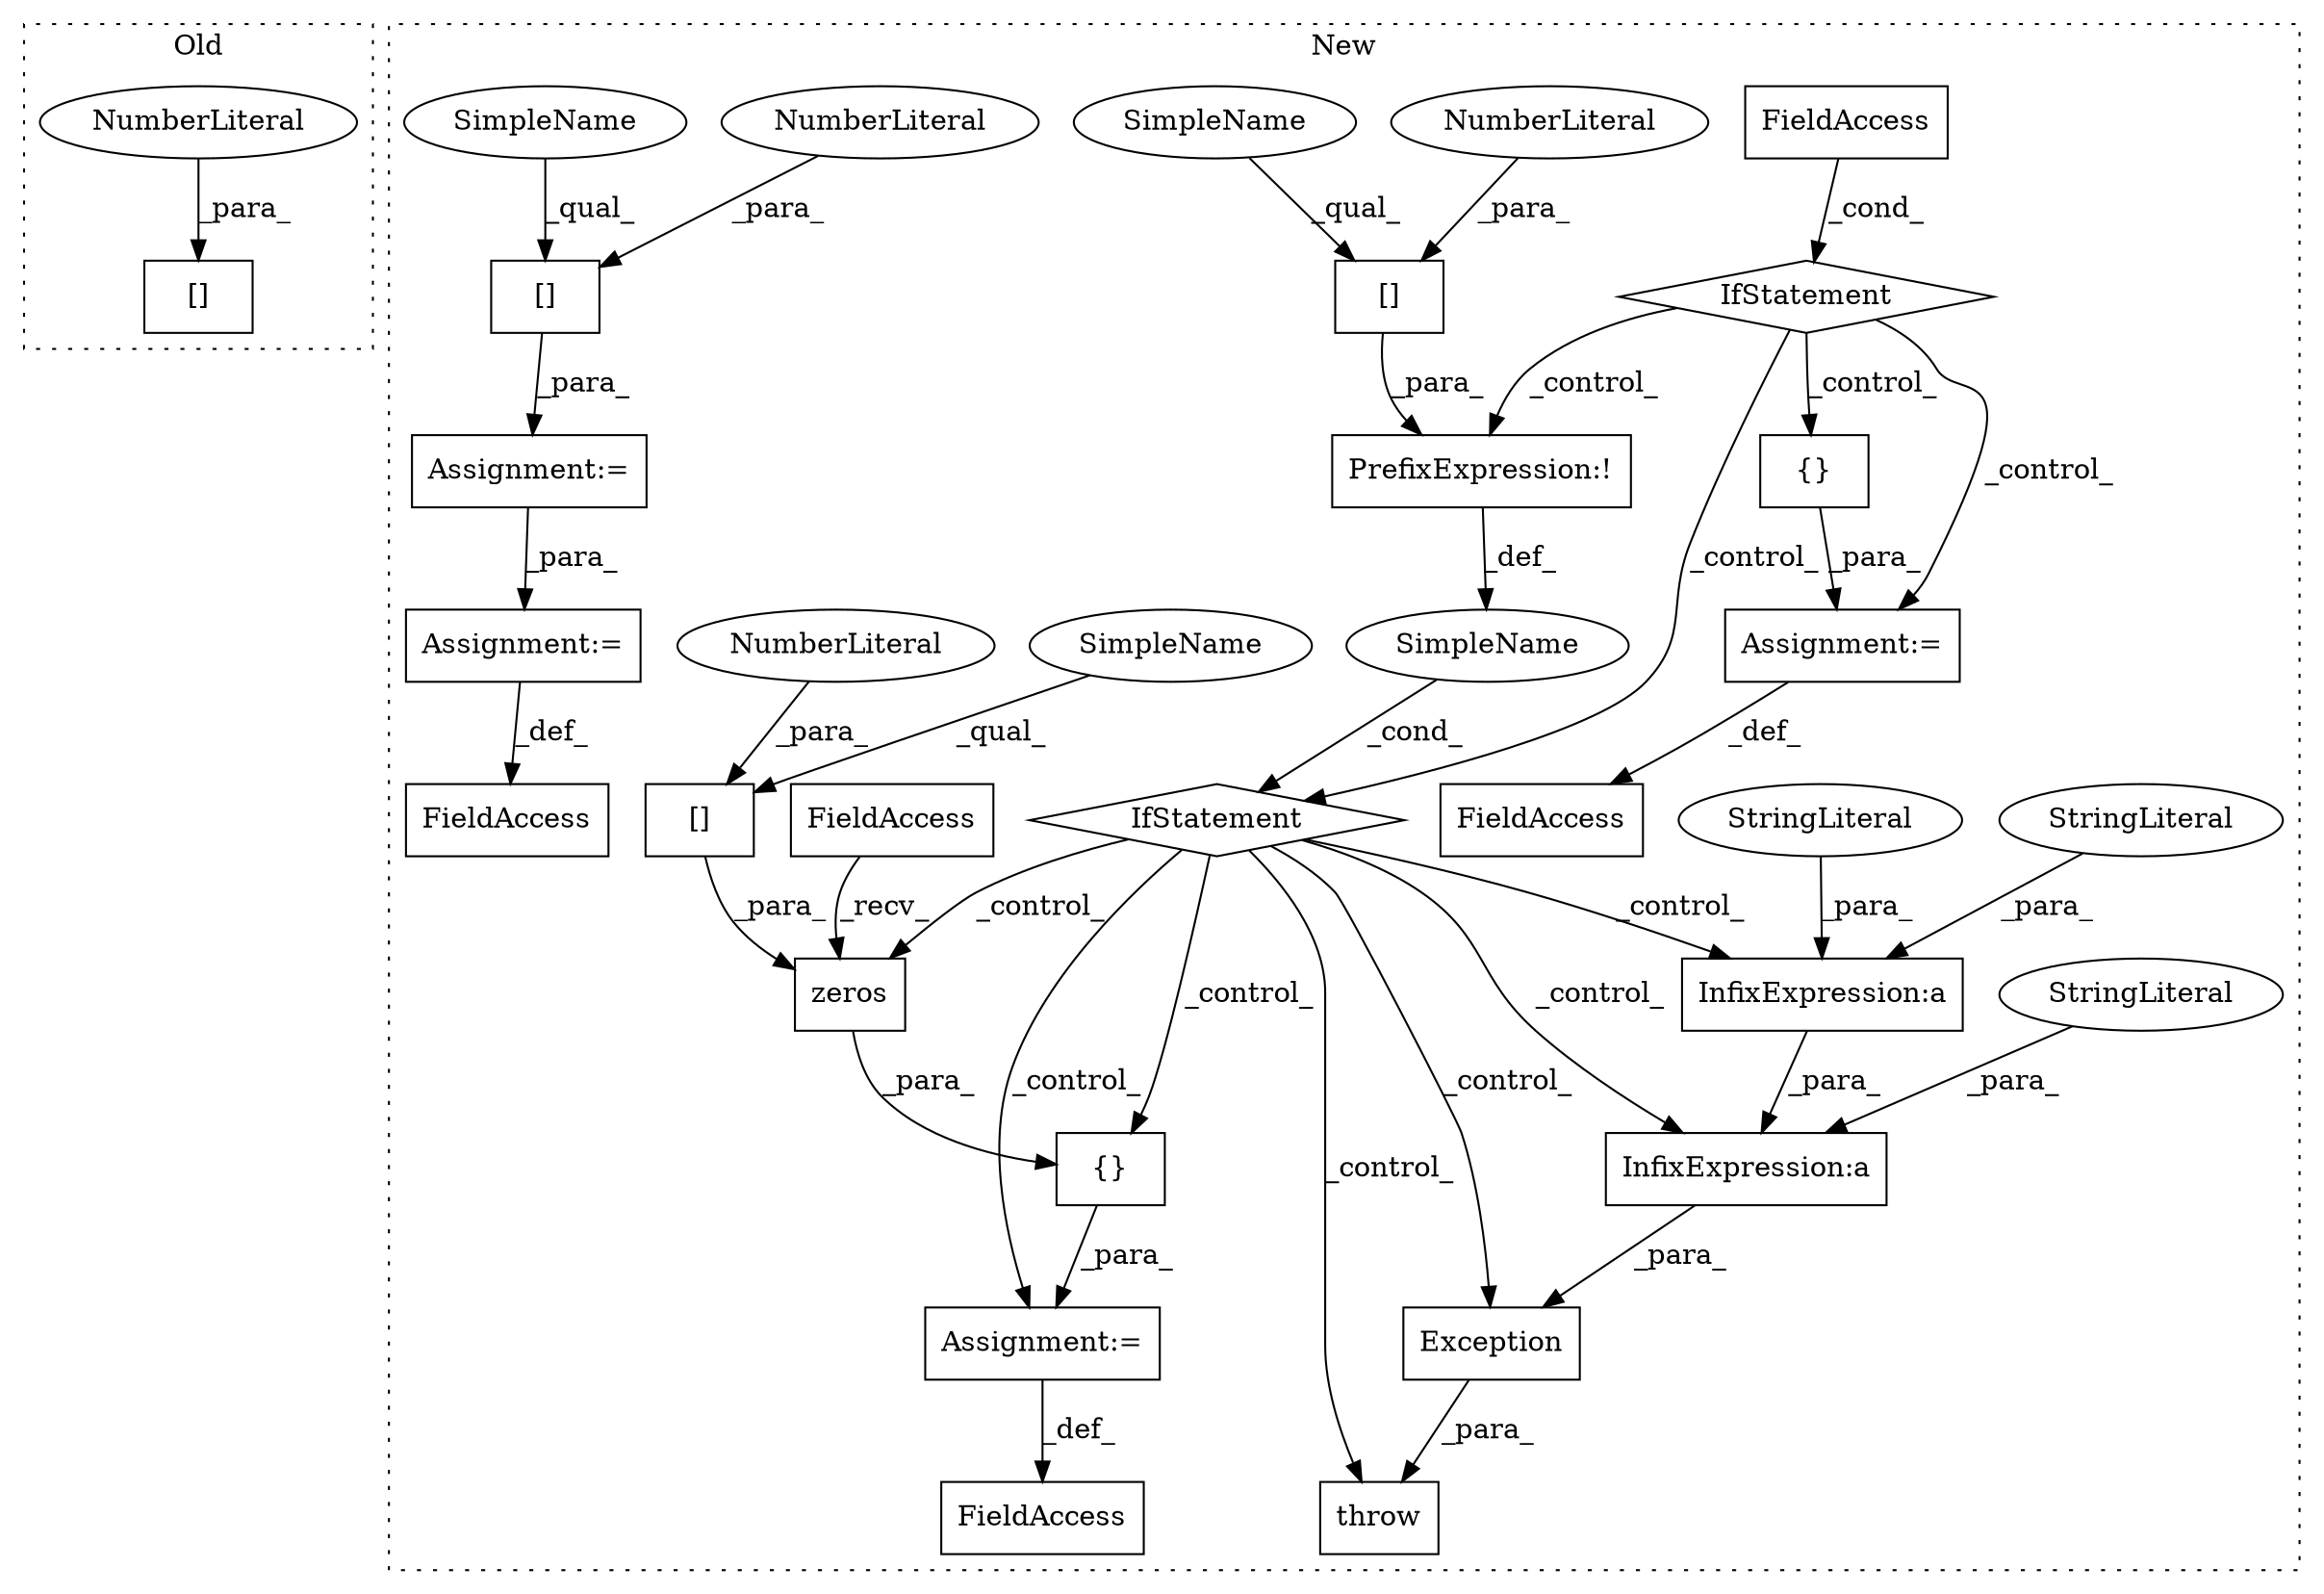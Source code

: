 digraph G {
subgraph cluster0 {
1 [label="[]" a="2" s="13081,13099" l="17,1" shape="box"];
12 [label="NumberLiteral" a="34" s="13098" l="1" shape="ellipse"];
label = "Old";
style="dotted";
}
subgraph cluster1 {
2 [label="Exception" a="32" s="8874,8983" l="10,1" shape="box"];
3 [label="throw" a="53" s="8868" l="6" shape="box"];
4 [label="SimpleName" a="42" s="" l="" shape="ellipse"];
5 [label="IfStatement" a="25" s="8837,8856" l="4,2" shape="diamond"];
6 [label="InfixExpression:a" a="27" s="8955" l="3" shape="box"];
7 [label="StringLiteral" a="45" s="8958" l="25" shape="ellipse"];
8 [label="Assignment:=" a="7" s="9011" l="1" shape="box"];
9 [label="InfixExpression:a" a="27" s="8920" l="3" shape="box"];
10 [label="PrefixExpression:!" a="38" s="8841" l="1" shape="box"];
11 [label="{}" a="4" s="9029,9121" l="1,1" shape="box"];
13 [label="[]" a="2" s="8842,8855" l="12,1" shape="box"];
14 [label="NumberLiteral" a="34" s="8854" l="1" shape="ellipse"];
15 [label="FieldAccess" a="22" s="9000" l="11" shape="box"];
16 [label="[]" a="2" s="9044,9057" l="12,1" shape="box"];
17 [label="NumberLiteral" a="34" s="9056" l="1" shape="ellipse"];
18 [label="[]" a="2" s="8711,8724" l="12,1" shape="box"];
19 [label="NumberLiteral" a="34" s="8723" l="1" shape="ellipse"];
20 [label="FieldAccess" a="22" s="8814" l="13" shape="box"];
21 [label="{}" a="4" s="9173,9183" l="1,1" shape="box"];
22 [label="FieldAccess" a="22" s="9144" l="11" shape="box"];
23 [label="IfStatement" a="25" s="8810,8827" l="4,2" shape="diamond"];
24 [label="StringLiteral" a="45" s="8923" l="31" shape="ellipse"];
25 [label="zeros" a="32" s="9038,9074" l="6,1" shape="box"];
26 [label="FieldAccess" a="22" s="9030" l="7" shape="box"];
27 [label="Assignment:=" a="7" s="9155" l="1" shape="box"];
28 [label="StringLiteral" a="45" s="8885" l="35" shape="ellipse"];
29 [label="Assignment:=" a="7" s="8710" l="1" shape="box"];
30 [label="FieldAccess" a="22" s="8731" l="14" shape="box"];
31 [label="Assignment:=" a="7" s="8745" l="1" shape="box"];
32 [label="SimpleName" a="42" s="8842" l="11" shape="ellipse"];
33 [label="SimpleName" a="42" s="8711" l="11" shape="ellipse"];
34 [label="SimpleName" a="42" s="9044" l="11" shape="ellipse"];
label = "New";
style="dotted";
}
2 -> 3 [label="_para_"];
4 -> 5 [label="_cond_"];
5 -> 25 [label="_control_"];
5 -> 9 [label="_control_"];
5 -> 2 [label="_control_"];
5 -> 6 [label="_control_"];
5 -> 8 [label="_control_"];
5 -> 3 [label="_control_"];
5 -> 11 [label="_control_"];
6 -> 2 [label="_para_"];
7 -> 6 [label="_para_"];
8 -> 15 [label="_def_"];
9 -> 6 [label="_para_"];
10 -> 4 [label="_def_"];
11 -> 8 [label="_para_"];
12 -> 1 [label="_para_"];
13 -> 10 [label="_para_"];
14 -> 13 [label="_para_"];
16 -> 25 [label="_para_"];
17 -> 16 [label="_para_"];
18 -> 29 [label="_para_"];
19 -> 18 [label="_para_"];
20 -> 23 [label="_cond_"];
21 -> 27 [label="_para_"];
23 -> 10 [label="_control_"];
23 -> 21 [label="_control_"];
23 -> 5 [label="_control_"];
23 -> 27 [label="_control_"];
24 -> 9 [label="_para_"];
25 -> 11 [label="_para_"];
26 -> 25 [label="_recv_"];
27 -> 22 [label="_def_"];
28 -> 9 [label="_para_"];
29 -> 31 [label="_para_"];
31 -> 30 [label="_def_"];
32 -> 13 [label="_qual_"];
33 -> 18 [label="_qual_"];
34 -> 16 [label="_qual_"];
}